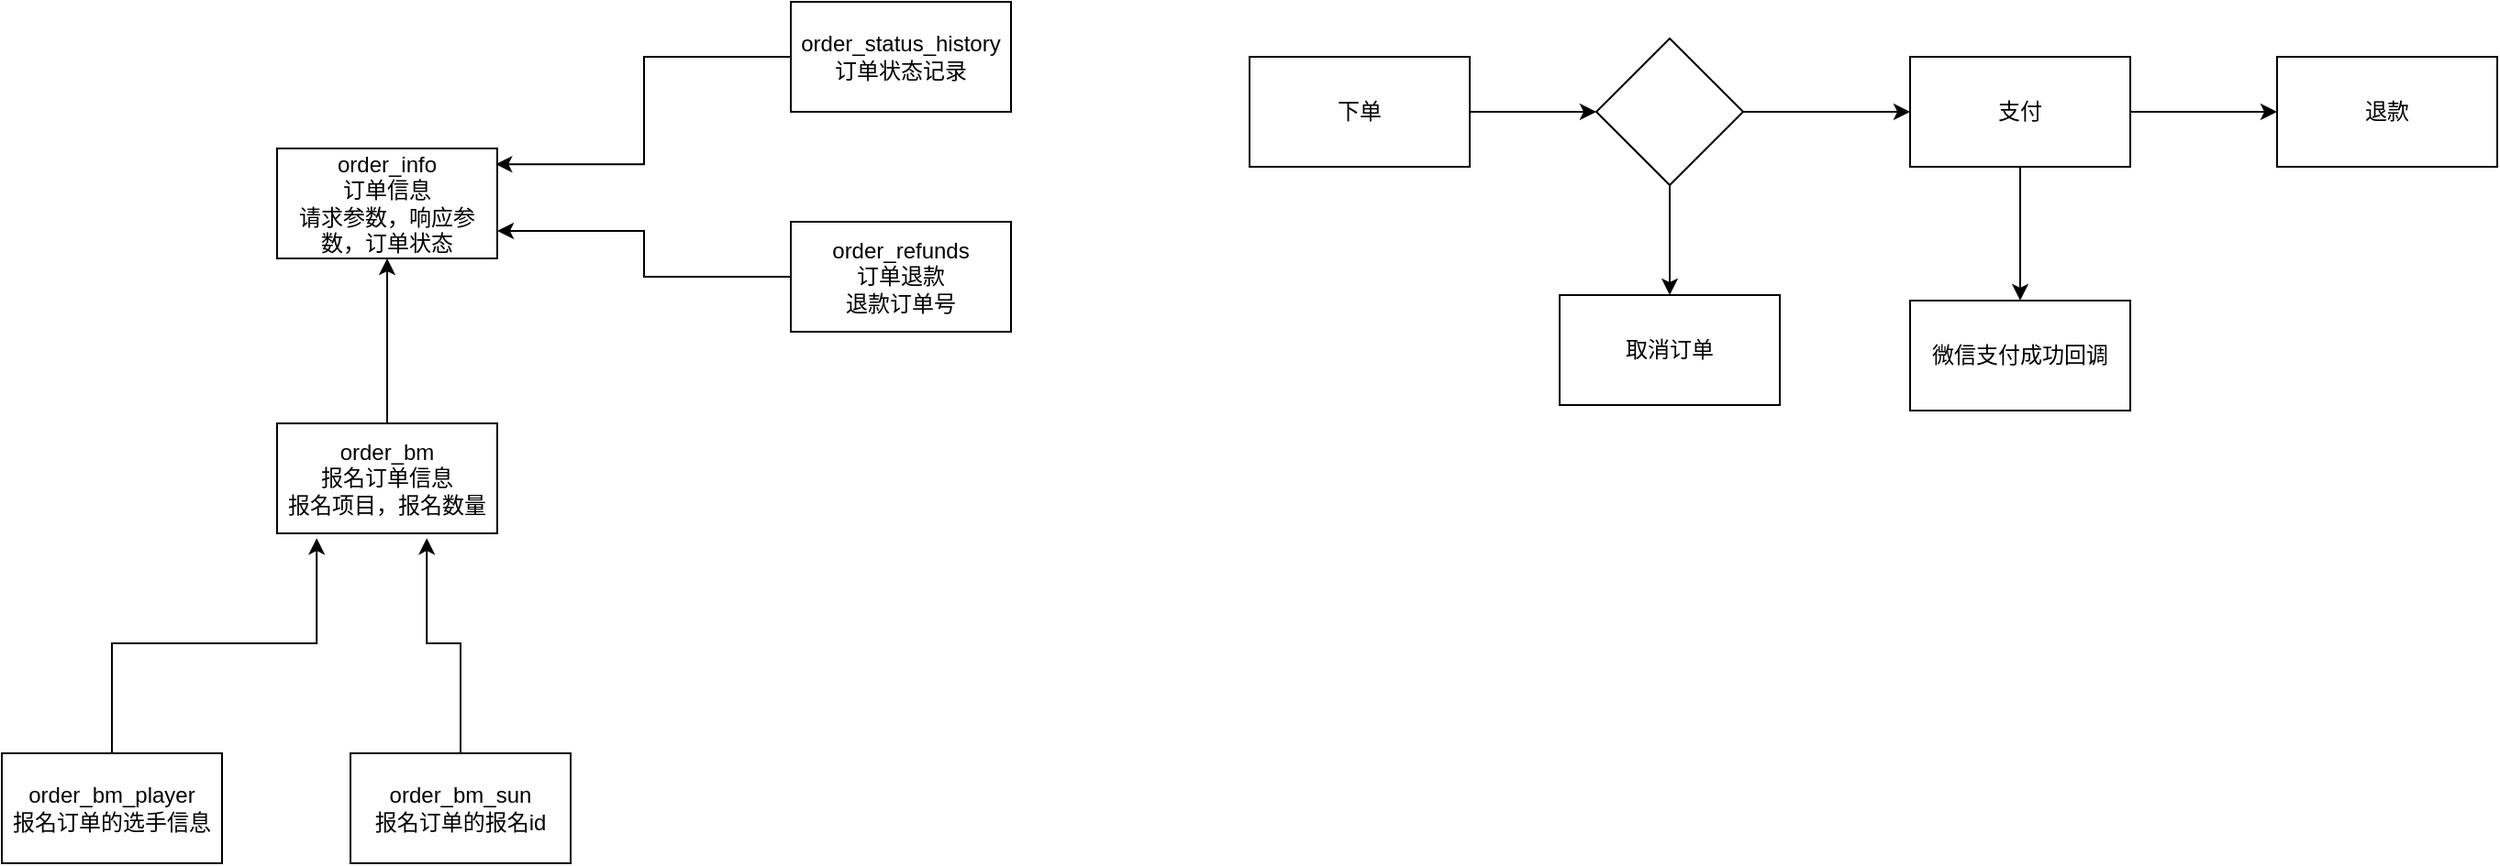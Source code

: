 <mxfile version="24.7.12">
  <diagram name="Page-1" id="e7e014a7-5840-1c2e-5031-d8a46d1fe8dd">
    <mxGraphModel dx="1075" dy="464" grid="1" gridSize="10" guides="1" tooltips="1" connect="1" arrows="1" fold="1" page="1" pageScale="1" pageWidth="1169" pageHeight="826" background="none" math="0" shadow="0">
      <root>
        <mxCell id="0" />
        <mxCell id="1" parent="0" />
        <mxCell id="B49VRW1zQODccWnAjuR_-41" value="&lt;div&gt;order_info&lt;/div&gt;&lt;div&gt;订单信息&lt;/div&gt;&lt;div&gt;请求参数，响应参数，订单状态&lt;/div&gt;" style="rounded=0;whiteSpace=wrap;html=1;" vertex="1" parent="1">
          <mxGeometry x="450" y="330" width="120" height="60" as="geometry" />
        </mxCell>
        <mxCell id="B49VRW1zQODccWnAjuR_-44" style="edgeStyle=orthogonalEdgeStyle;rounded=0;orthogonalLoop=1;jettySize=auto;html=1;exitX=0.5;exitY=0;exitDx=0;exitDy=0;entryX=0.5;entryY=1;entryDx=0;entryDy=0;" edge="1" parent="1" source="B49VRW1zQODccWnAjuR_-43" target="B49VRW1zQODccWnAjuR_-41">
          <mxGeometry relative="1" as="geometry" />
        </mxCell>
        <mxCell id="B49VRW1zQODccWnAjuR_-43" value="&lt;div&gt;order_bm&lt;/div&gt;报名订单信息&lt;div&gt;报名项目，报名数量&lt;/div&gt;" style="rounded=0;whiteSpace=wrap;html=1;" vertex="1" parent="1">
          <mxGeometry x="450" y="480" width="120" height="60" as="geometry" />
        </mxCell>
        <mxCell id="B49VRW1zQODccWnAjuR_-46" style="edgeStyle=orthogonalEdgeStyle;rounded=0;orthogonalLoop=1;jettySize=auto;html=1;exitX=0.5;exitY=0;exitDx=0;exitDy=0;entryX=0.18;entryY=1.043;entryDx=0;entryDy=0;entryPerimeter=0;" edge="1" parent="1" source="B49VRW1zQODccWnAjuR_-45" target="B49VRW1zQODccWnAjuR_-43">
          <mxGeometry relative="1" as="geometry" />
        </mxCell>
        <mxCell id="B49VRW1zQODccWnAjuR_-45" value="order_bm_player&lt;div&gt;报名订单的选手信息&lt;/div&gt;" style="rounded=0;whiteSpace=wrap;html=1;" vertex="1" parent="1">
          <mxGeometry x="300" y="660" width="120" height="60" as="geometry" />
        </mxCell>
        <mxCell id="B49VRW1zQODccWnAjuR_-47" value="order_status_history&lt;div&gt;订单状态记录&lt;/div&gt;" style="rounded=0;whiteSpace=wrap;html=1;" vertex="1" parent="1">
          <mxGeometry x="730" y="250" width="120" height="60" as="geometry" />
        </mxCell>
        <mxCell id="B49VRW1zQODccWnAjuR_-48" style="edgeStyle=orthogonalEdgeStyle;rounded=0;orthogonalLoop=1;jettySize=auto;html=1;exitX=0;exitY=0.5;exitDx=0;exitDy=0;entryX=0.993;entryY=0.143;entryDx=0;entryDy=0;entryPerimeter=0;" edge="1" parent="1" source="B49VRW1zQODccWnAjuR_-47" target="B49VRW1zQODccWnAjuR_-41">
          <mxGeometry relative="1" as="geometry" />
        </mxCell>
        <mxCell id="B49VRW1zQODccWnAjuR_-49" value="order_bm_sun&lt;div&gt;报名订单的报名id&lt;/div&gt;" style="rounded=0;whiteSpace=wrap;html=1;" vertex="1" parent="1">
          <mxGeometry x="490" y="660" width="120" height="60" as="geometry" />
        </mxCell>
        <mxCell id="B49VRW1zQODccWnAjuR_-50" style="edgeStyle=orthogonalEdgeStyle;rounded=0;orthogonalLoop=1;jettySize=auto;html=1;exitX=0.5;exitY=0;exitDx=0;exitDy=0;entryX=0.68;entryY=1.043;entryDx=0;entryDy=0;entryPerimeter=0;" edge="1" parent="1" source="B49VRW1zQODccWnAjuR_-49" target="B49VRW1zQODccWnAjuR_-43">
          <mxGeometry relative="1" as="geometry" />
        </mxCell>
        <mxCell id="B49VRW1zQODccWnAjuR_-52" style="edgeStyle=orthogonalEdgeStyle;rounded=0;orthogonalLoop=1;jettySize=auto;html=1;exitX=0;exitY=0.5;exitDx=0;exitDy=0;entryX=1;entryY=0.75;entryDx=0;entryDy=0;" edge="1" parent="1" source="B49VRW1zQODccWnAjuR_-51" target="B49VRW1zQODccWnAjuR_-41">
          <mxGeometry relative="1" as="geometry" />
        </mxCell>
        <mxCell id="B49VRW1zQODccWnAjuR_-51" value="order_refunds&lt;div&gt;订单退款&lt;/div&gt;&lt;div&gt;退款订单号&lt;/div&gt;" style="rounded=0;whiteSpace=wrap;html=1;" vertex="1" parent="1">
          <mxGeometry x="730" y="370" width="120" height="60" as="geometry" />
        </mxCell>
        <mxCell id="B49VRW1zQODccWnAjuR_-59" style="edgeStyle=orthogonalEdgeStyle;rounded=0;orthogonalLoop=1;jettySize=auto;html=1;exitX=1;exitY=0.5;exitDx=0;exitDy=0;entryX=0;entryY=0.5;entryDx=0;entryDy=0;" edge="1" parent="1" source="B49VRW1zQODccWnAjuR_-53" target="B49VRW1zQODccWnAjuR_-55">
          <mxGeometry relative="1" as="geometry" />
        </mxCell>
        <mxCell id="B49VRW1zQODccWnAjuR_-53" value="下单" style="rounded=0;whiteSpace=wrap;html=1;" vertex="1" parent="1">
          <mxGeometry x="980" y="280" width="120" height="60" as="geometry" />
        </mxCell>
        <mxCell id="B49VRW1zQODccWnAjuR_-61" style="edgeStyle=orthogonalEdgeStyle;rounded=0;orthogonalLoop=1;jettySize=auto;html=1;exitX=1;exitY=0.5;exitDx=0;exitDy=0;" edge="1" parent="1" source="B49VRW1zQODccWnAjuR_-54" target="B49VRW1zQODccWnAjuR_-60">
          <mxGeometry relative="1" as="geometry" />
        </mxCell>
        <mxCell id="B49VRW1zQODccWnAjuR_-63" style="edgeStyle=orthogonalEdgeStyle;rounded=0;orthogonalLoop=1;jettySize=auto;html=1;exitX=0.5;exitY=1;exitDx=0;exitDy=0;" edge="1" parent="1" source="B49VRW1zQODccWnAjuR_-54" target="B49VRW1zQODccWnAjuR_-62">
          <mxGeometry relative="1" as="geometry" />
        </mxCell>
        <mxCell id="B49VRW1zQODccWnAjuR_-54" value="支付" style="rounded=0;whiteSpace=wrap;html=1;" vertex="1" parent="1">
          <mxGeometry x="1340" y="280" width="120" height="60" as="geometry" />
        </mxCell>
        <mxCell id="B49VRW1zQODccWnAjuR_-57" style="edgeStyle=orthogonalEdgeStyle;rounded=0;orthogonalLoop=1;jettySize=auto;html=1;exitX=1;exitY=0.5;exitDx=0;exitDy=0;entryX=0;entryY=0.5;entryDx=0;entryDy=0;" edge="1" parent="1" source="B49VRW1zQODccWnAjuR_-55" target="B49VRW1zQODccWnAjuR_-54">
          <mxGeometry relative="1" as="geometry" />
        </mxCell>
        <mxCell id="B49VRW1zQODccWnAjuR_-58" style="edgeStyle=orthogonalEdgeStyle;rounded=0;orthogonalLoop=1;jettySize=auto;html=1;exitX=0.5;exitY=1;exitDx=0;exitDy=0;entryX=0.5;entryY=0;entryDx=0;entryDy=0;" edge="1" parent="1" source="B49VRW1zQODccWnAjuR_-55" target="B49VRW1zQODccWnAjuR_-56">
          <mxGeometry relative="1" as="geometry" />
        </mxCell>
        <mxCell id="B49VRW1zQODccWnAjuR_-55" value="" style="rhombus;whiteSpace=wrap;html=1;" vertex="1" parent="1">
          <mxGeometry x="1169" y="270" width="80" height="80" as="geometry" />
        </mxCell>
        <mxCell id="B49VRW1zQODccWnAjuR_-56" value="取消订单" style="rounded=0;whiteSpace=wrap;html=1;" vertex="1" parent="1">
          <mxGeometry x="1149" y="410" width="120" height="60" as="geometry" />
        </mxCell>
        <mxCell id="B49VRW1zQODccWnAjuR_-60" value="退款" style="rounded=0;whiteSpace=wrap;html=1;" vertex="1" parent="1">
          <mxGeometry x="1540" y="280" width="120" height="60" as="geometry" />
        </mxCell>
        <mxCell id="B49VRW1zQODccWnAjuR_-62" value="微信支付成功回调" style="rounded=0;whiteSpace=wrap;html=1;" vertex="1" parent="1">
          <mxGeometry x="1340" y="413" width="120" height="60" as="geometry" />
        </mxCell>
      </root>
    </mxGraphModel>
  </diagram>
</mxfile>
